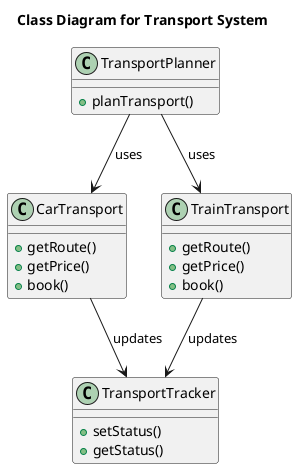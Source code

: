 
@startuml
title Class Diagram for Transport System

class TransportPlanner {
    +planTransport()
}

class CarTransport {
    +getRoute()
    +getPrice()
    +book()
}

class TrainTransport {
    +getRoute()
    +getPrice()
    +book()
}

class TransportTracker {
    +setStatus()
    +getStatus()
}



TransportPlanner --> CarTransport : uses
TransportPlanner --> TrainTransport : uses
CarTransport --> TransportTracker : updates
TrainTransport --> TransportTracker : updates

@enduml
